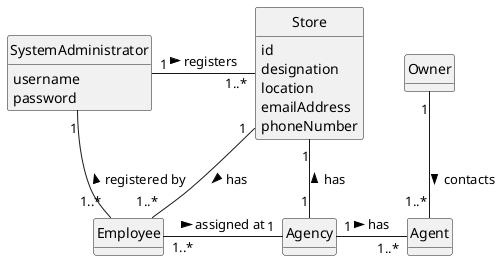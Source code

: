 @startuml
skinparam monochrome true
skinparam packageStyle rectangle
skinparam shadowing false

skinparam classAttributeIconSize 0

hide circle
hide methods

class SystemAdministrator {
    username
    password
}

class Store {
    id
    designation
    location
    emailAddress
    phoneNumber
}

class Employee {
}

class Agent{
}

class Owner{
}

SystemAdministrator "1" - "1..*" Store : registers >
Store "1" -- "1..*" Employee : has >
Employee "1..*" - "1" SystemAdministrator : registered by >
Employee "1..*" - "1" Agency : assigned at >
Agency "1" - "1" Store : has >
Agency "1" - "1..*" Agent : has >
Owner "1" -- "1..*" Agent : contacts >
@enduml